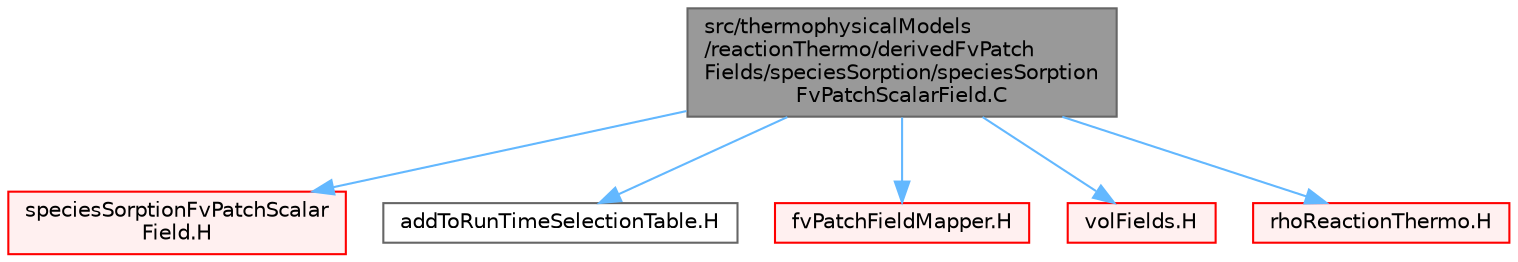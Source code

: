 digraph "src/thermophysicalModels/reactionThermo/derivedFvPatchFields/speciesSorption/speciesSorptionFvPatchScalarField.C"
{
 // LATEX_PDF_SIZE
  bgcolor="transparent";
  edge [fontname=Helvetica,fontsize=10,labelfontname=Helvetica,labelfontsize=10];
  node [fontname=Helvetica,fontsize=10,shape=box,height=0.2,width=0.4];
  Node1 [id="Node000001",label="src/thermophysicalModels\l/reactionThermo/derivedFvPatch\lFields/speciesSorption/speciesSorption\lFvPatchScalarField.C",height=0.2,width=0.4,color="gray40", fillcolor="grey60", style="filled", fontcolor="black",tooltip=" "];
  Node1 -> Node2 [id="edge1_Node000001_Node000002",color="steelblue1",style="solid",tooltip=" "];
  Node2 [id="Node000002",label="speciesSorptionFvPatchScalar\lField.H",height=0.2,width=0.4,color="red", fillcolor="#FFF0F0", style="filled",URL="$speciesSorptionFvPatchScalarField_8H.html",tooltip=" "];
  Node1 -> Node295 [id="edge2_Node000001_Node000295",color="steelblue1",style="solid",tooltip=" "];
  Node295 [id="Node000295",label="addToRunTimeSelectionTable.H",height=0.2,width=0.4,color="grey40", fillcolor="white", style="filled",URL="$addToRunTimeSelectionTable_8H.html",tooltip="Macros for easy insertion into run-time selection tables."];
  Node1 -> Node296 [id="edge3_Node000001_Node000296",color="steelblue1",style="solid",tooltip=" "];
  Node296 [id="Node000296",label="fvPatchFieldMapper.H",height=0.2,width=0.4,color="red", fillcolor="#FFF0F0", style="filled",URL="$fvPatchFieldMapper_8H.html",tooltip=" "];
  Node1 -> Node297 [id="edge4_Node000001_Node000297",color="steelblue1",style="solid",tooltip=" "];
  Node297 [id="Node000297",label="volFields.H",height=0.2,width=0.4,color="red", fillcolor="#FFF0F0", style="filled",URL="$volFields_8H.html",tooltip=" "];
  Node1 -> Node394 [id="edge5_Node000001_Node000394",color="steelblue1",style="solid",tooltip=" "];
  Node394 [id="Node000394",label="rhoReactionThermo.H",height=0.2,width=0.4,color="red", fillcolor="#FFF0F0", style="filled",URL="$rhoReactionThermo_8H.html",tooltip=" "];
}
